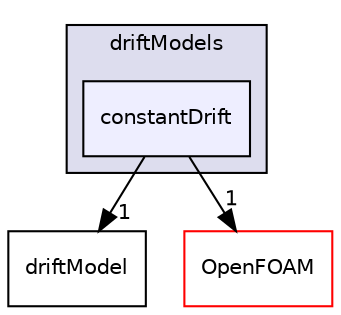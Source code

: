 digraph "src/phaseSystemModels/reactingEulerFoam/phaseSystems/populationBalanceModel/driftModels/constantDrift" {
  bgcolor=transparent;
  compound=true
  node [ fontsize="10", fontname="Helvetica"];
  edge [ labelfontsize="10", labelfontname="Helvetica"];
  subgraph clusterdir_97472f4e162dc62825fbdb5183cf7ef9 {
    graph [ bgcolor="#ddddee", pencolor="black", label="driftModels" fontname="Helvetica", fontsize="10", URL="dir_97472f4e162dc62825fbdb5183cf7ef9.html"]
  dir_0497e62361d259f1da00a435540b80fb [shape=box, label="constantDrift", style="filled", fillcolor="#eeeeff", pencolor="black", URL="dir_0497e62361d259f1da00a435540b80fb.html"];
  }
  dir_58f0bca98fc3553561d1e7c68fccccd6 [shape=box label="driftModel" URL="dir_58f0bca98fc3553561d1e7c68fccccd6.html"];
  dir_c5473ff19b20e6ec4dfe5c310b3778a8 [shape=box label="OpenFOAM" color="red" URL="dir_c5473ff19b20e6ec4dfe5c310b3778a8.html"];
  dir_0497e62361d259f1da00a435540b80fb->dir_58f0bca98fc3553561d1e7c68fccccd6 [headlabel="1", labeldistance=1.5 headhref="dir_003280_003282.html"];
  dir_0497e62361d259f1da00a435540b80fb->dir_c5473ff19b20e6ec4dfe5c310b3778a8 [headlabel="1", labeldistance=1.5 headhref="dir_003280_002151.html"];
}
